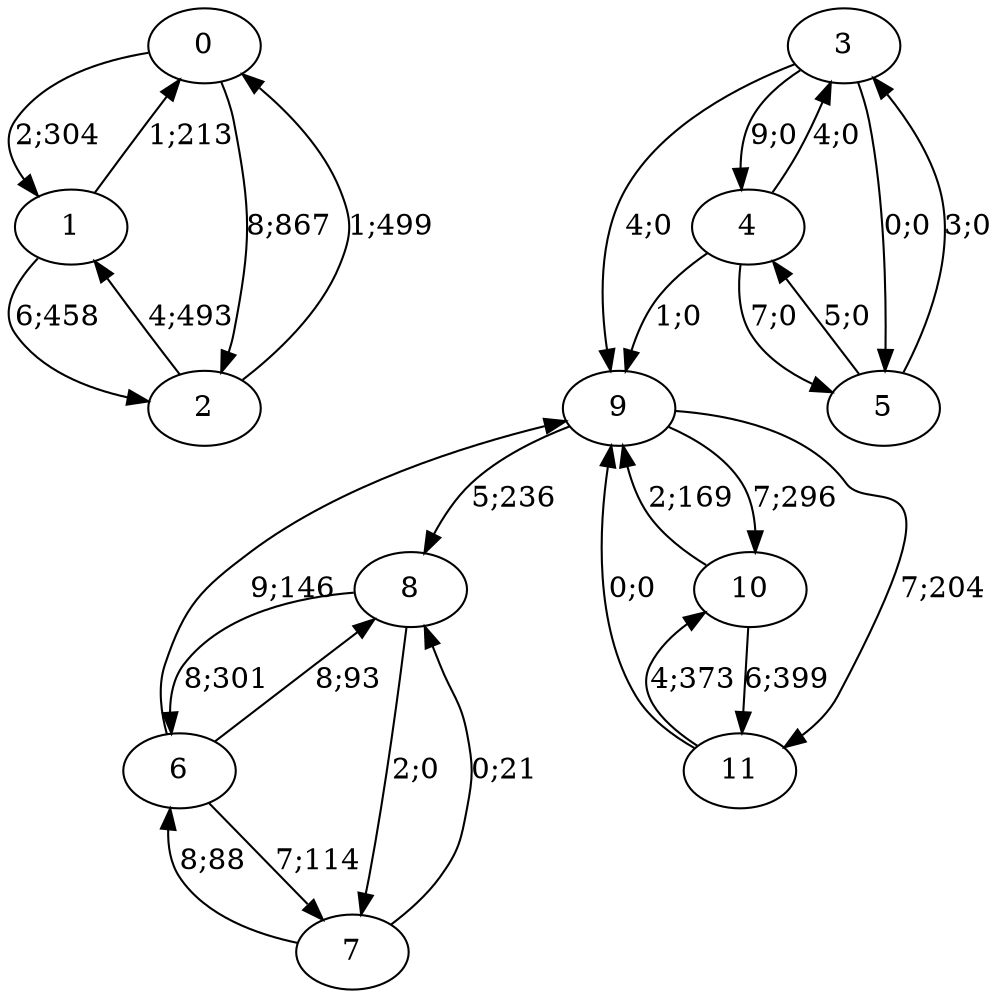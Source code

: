 digraph graph7364 {


0 -> 1 [color=black,label="2;304"]
0 -> 2 [color=black,label="8;867"]


1 -> 0 [color=black,label="1;213"]
1 -> 2 [color=black,label="6;458"]


2 -> 0 [color=black,label="1;499"]
2 -> 1 [color=black,label="4;493"]






































9 -> 8 [color=black,label="5;236"]
9 -> 10 [color=black,label="7;296"]
9 -> 11 [color=black,label="7;204"]


10 -> 9 [color=black,label="2;169"]
10 -> 11 [color=black,label="6;399"]


11 -> 9 [color=black,label="0;0"]
11 -> 10 [color=black,label="4;373"]














6 -> 9 [color=black,label="9;146"]
6 -> 7 [color=black,label="7;114"]
6 -> 8 [color=black,label="8;93"]


7 -> 6 [color=black,label="8;88"]
7 -> 8 [color=black,label="0;21"]


8 -> 6 [color=black,label="8;301"]
8 -> 7 [color=black,label="2;0"]














3 -> 9 [color=black,label="4;0"]
3 -> 4 [color=black,label="9;0"]
3 -> 5 [color=black,label="0;0"]


4 -> 9 [color=black,label="1;0"]
4 -> 3 [color=black,label="4;0"]
4 -> 5 [color=black,label="7;0"]


5 -> 3 [color=black,label="3;0"]
5 -> 4 [color=black,label="5;0"]













}